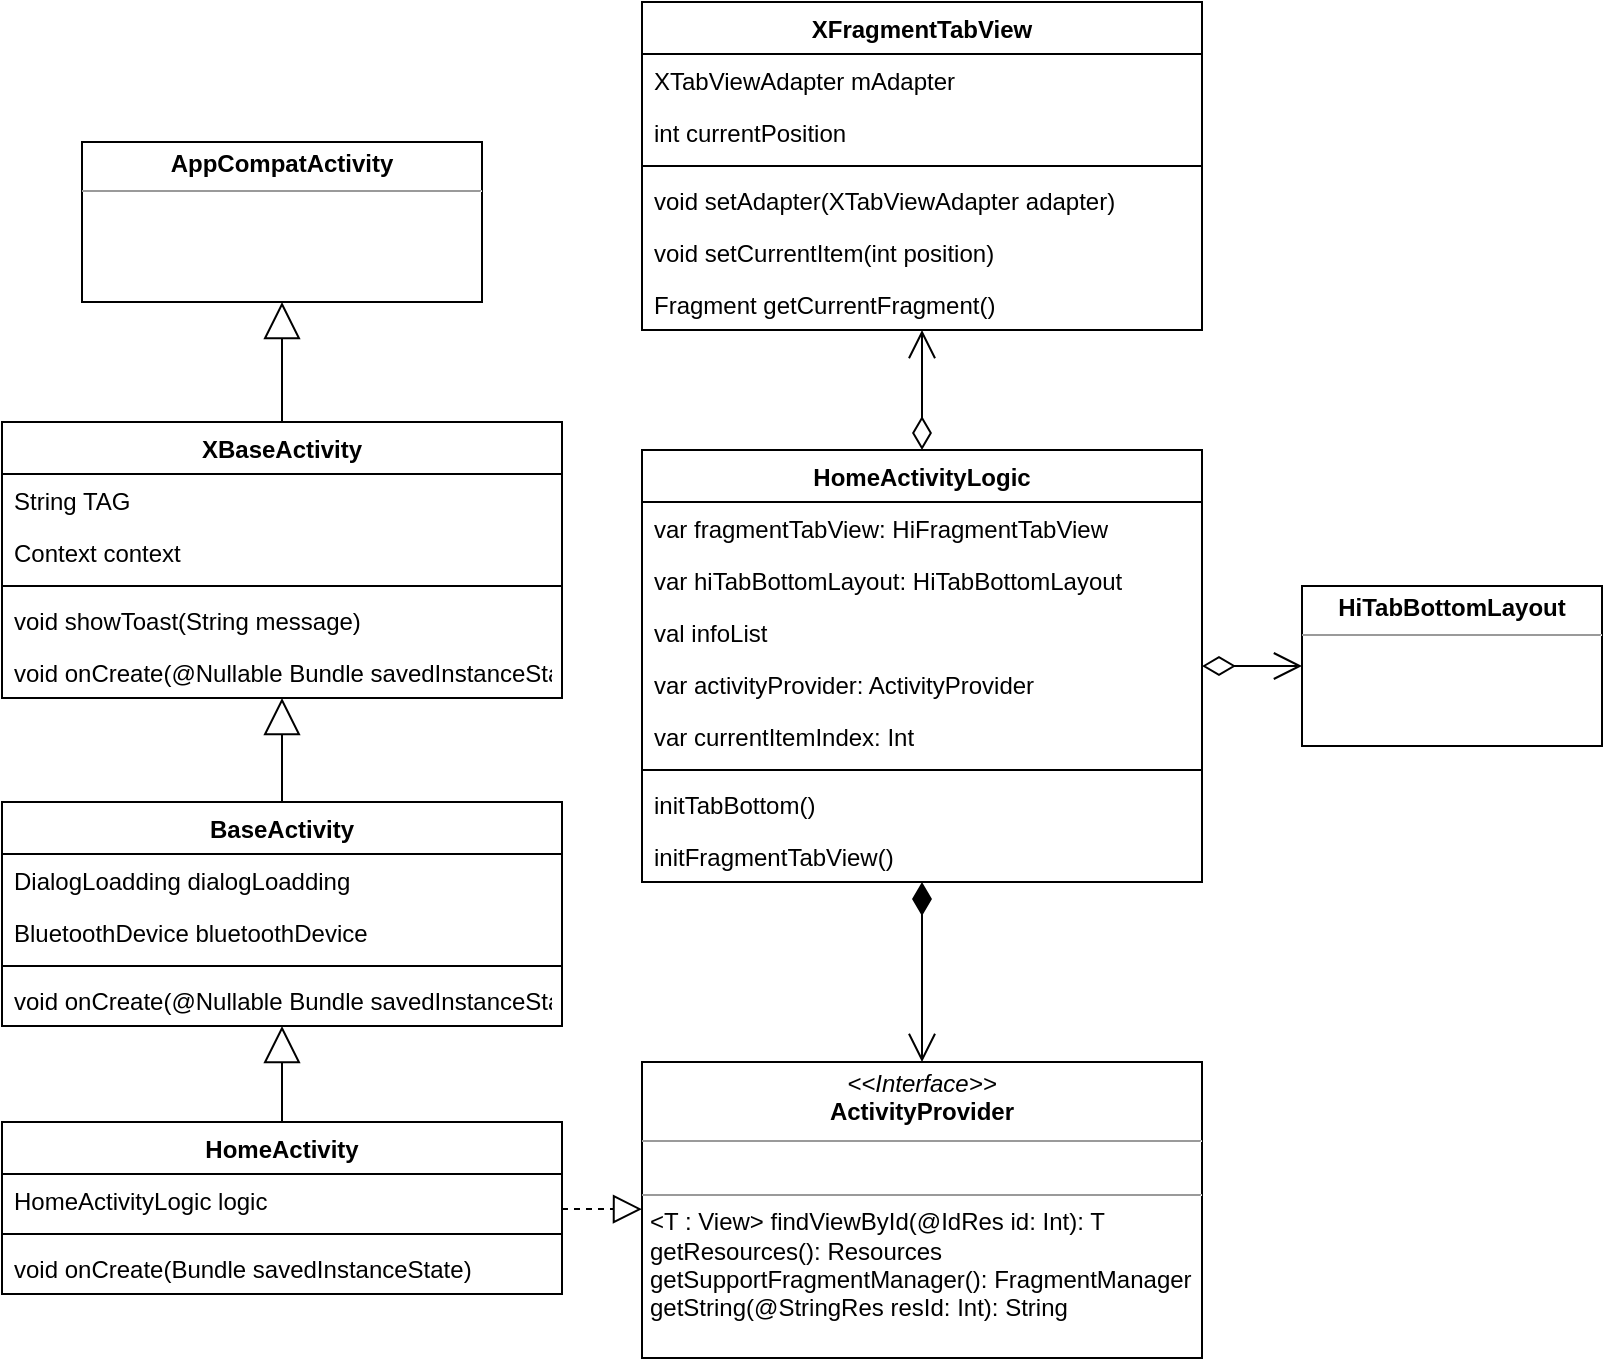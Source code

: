 <mxfile version="13.10.8" type="github">
  <diagram id="C5RBs43oDa-KdzZeNtuy" name="Page-1">
    <mxGraphModel dx="1422" dy="1931" grid="1" gridSize="10" guides="1" tooltips="1" connect="1" arrows="1" fold="1" page="1" pageScale="1" pageWidth="827" pageHeight="1169" math="0" shadow="0">
      <root>
        <mxCell id="WIyWlLk6GJQsqaUBKTNV-0" />
        <mxCell id="WIyWlLk6GJQsqaUBKTNV-1" parent="WIyWlLk6GJQsqaUBKTNV-0" />
        <mxCell id="FUn63jHwvrunj_w2WAkv-0" value="BaseActivity" style="swimlane;fontStyle=1;align=center;verticalAlign=top;childLayout=stackLayout;horizontal=1;startSize=26;horizontalStack=0;resizeParent=1;resizeParentMax=0;resizeLast=0;collapsible=1;marginBottom=0;" vertex="1" parent="WIyWlLk6GJQsqaUBKTNV-1">
          <mxGeometry x="240" y="260" width="280" height="112" as="geometry" />
        </mxCell>
        <mxCell id="FUn63jHwvrunj_w2WAkv-1" value="DialogLoadding dialogLoadding" style="text;strokeColor=none;fillColor=none;align=left;verticalAlign=top;spacingLeft=4;spacingRight=4;overflow=hidden;rotatable=0;points=[[0,0.5],[1,0.5]];portConstraint=eastwest;" vertex="1" parent="FUn63jHwvrunj_w2WAkv-0">
          <mxGeometry y="26" width="280" height="26" as="geometry" />
        </mxCell>
        <mxCell id="FUn63jHwvrunj_w2WAkv-18" value="BluetoothDevice bluetoothDevice" style="text;strokeColor=none;fillColor=none;align=left;verticalAlign=top;spacingLeft=4;spacingRight=4;overflow=hidden;rotatable=0;points=[[0,0.5],[1,0.5]];portConstraint=eastwest;" vertex="1" parent="FUn63jHwvrunj_w2WAkv-0">
          <mxGeometry y="52" width="280" height="26" as="geometry" />
        </mxCell>
        <mxCell id="FUn63jHwvrunj_w2WAkv-2" value="" style="line;strokeWidth=1;fillColor=none;align=left;verticalAlign=middle;spacingTop=-1;spacingLeft=3;spacingRight=3;rotatable=0;labelPosition=right;points=[];portConstraint=eastwest;" vertex="1" parent="FUn63jHwvrunj_w2WAkv-0">
          <mxGeometry y="78" width="280" height="8" as="geometry" />
        </mxCell>
        <mxCell id="FUn63jHwvrunj_w2WAkv-3" value="void onCreate(@Nullable Bundle savedInstanceState)" style="text;strokeColor=none;fillColor=none;align=left;verticalAlign=top;spacingLeft=4;spacingRight=4;overflow=hidden;rotatable=0;points=[[0,0.5],[1,0.5]];portConstraint=eastwest;" vertex="1" parent="FUn63jHwvrunj_w2WAkv-0">
          <mxGeometry y="86" width="280" height="26" as="geometry" />
        </mxCell>
        <mxCell id="FUn63jHwvrunj_w2WAkv-4" value="XBaseActivity" style="swimlane;fontStyle=1;align=center;verticalAlign=top;childLayout=stackLayout;horizontal=1;startSize=26;horizontalStack=0;resizeParent=1;resizeParentMax=0;resizeLast=0;collapsible=1;marginBottom=0;" vertex="1" parent="WIyWlLk6GJQsqaUBKTNV-1">
          <mxGeometry x="240" y="70" width="280" height="138" as="geometry" />
        </mxCell>
        <mxCell id="FUn63jHwvrunj_w2WAkv-5" value="String TAG" style="text;strokeColor=none;fillColor=none;align=left;verticalAlign=top;spacingLeft=4;spacingRight=4;overflow=hidden;rotatable=0;points=[[0,0.5],[1,0.5]];portConstraint=eastwest;" vertex="1" parent="FUn63jHwvrunj_w2WAkv-4">
          <mxGeometry y="26" width="280" height="26" as="geometry" />
        </mxCell>
        <mxCell id="FUn63jHwvrunj_w2WAkv-16" value="Context context" style="text;strokeColor=none;fillColor=none;align=left;verticalAlign=top;spacingLeft=4;spacingRight=4;overflow=hidden;rotatable=0;points=[[0,0.5],[1,0.5]];portConstraint=eastwest;" vertex="1" parent="FUn63jHwvrunj_w2WAkv-4">
          <mxGeometry y="52" width="280" height="26" as="geometry" />
        </mxCell>
        <mxCell id="FUn63jHwvrunj_w2WAkv-6" value="" style="line;strokeWidth=1;fillColor=none;align=left;verticalAlign=middle;spacingTop=-1;spacingLeft=3;spacingRight=3;rotatable=0;labelPosition=right;points=[];portConstraint=eastwest;" vertex="1" parent="FUn63jHwvrunj_w2WAkv-4">
          <mxGeometry y="78" width="280" height="8" as="geometry" />
        </mxCell>
        <mxCell id="FUn63jHwvrunj_w2WAkv-7" value="void showToast(String message)" style="text;strokeColor=none;fillColor=none;align=left;verticalAlign=top;spacingLeft=4;spacingRight=4;overflow=hidden;rotatable=0;points=[[0,0.5],[1,0.5]];portConstraint=eastwest;" vertex="1" parent="FUn63jHwvrunj_w2WAkv-4">
          <mxGeometry y="86" width="280" height="26" as="geometry" />
        </mxCell>
        <mxCell id="FUn63jHwvrunj_w2WAkv-17" value="void onCreate(@Nullable Bundle savedInstanceState)" style="text;strokeColor=none;fillColor=none;align=left;verticalAlign=top;spacingLeft=4;spacingRight=4;overflow=hidden;rotatable=0;points=[[0,0.5],[1,0.5]];portConstraint=eastwest;" vertex="1" parent="FUn63jHwvrunj_w2WAkv-4">
          <mxGeometry y="112" width="280" height="26" as="geometry" />
        </mxCell>
        <mxCell id="FUn63jHwvrunj_w2WAkv-8" value="" style="endArrow=block;endSize=16;endFill=0;html=1;" edge="1" parent="WIyWlLk6GJQsqaUBKTNV-1" source="FUn63jHwvrunj_w2WAkv-0" target="FUn63jHwvrunj_w2WAkv-4">
          <mxGeometry width="160" relative="1" as="geometry">
            <mxPoint x="290" y="460" as="sourcePoint" />
            <mxPoint x="450" y="460" as="targetPoint" />
          </mxGeometry>
        </mxCell>
        <mxCell id="FUn63jHwvrunj_w2WAkv-10" value="" style="endArrow=block;endSize=16;endFill=0;html=1;" edge="1" parent="WIyWlLk6GJQsqaUBKTNV-1" source="FUn63jHwvrunj_w2WAkv-4" target="FUn63jHwvrunj_w2WAkv-15">
          <mxGeometry width="160" relative="1" as="geometry">
            <mxPoint x="60" y="30" as="sourcePoint" />
            <mxPoint x="390" y="-14" as="targetPoint" />
          </mxGeometry>
        </mxCell>
        <mxCell id="FUn63jHwvrunj_w2WAkv-15" value="&lt;p style=&quot;margin: 0px ; margin-top: 4px ; text-align: center&quot;&gt;&lt;span style=&quot;font-weight: 700&quot;&gt;AppCompatActivity&lt;/span&gt;&lt;br&gt;&lt;/p&gt;&lt;hr size=&quot;1&quot;&gt;&lt;div style=&quot;height: 2px&quot;&gt;&lt;/div&gt;" style="verticalAlign=top;align=left;overflow=fill;fontSize=12;fontFamily=Helvetica;html=1;" vertex="1" parent="WIyWlLk6GJQsqaUBKTNV-1">
          <mxGeometry x="280" y="-70" width="200" height="80" as="geometry" />
        </mxCell>
        <mxCell id="FUn63jHwvrunj_w2WAkv-19" value="HomeActivity" style="swimlane;fontStyle=1;align=center;verticalAlign=top;childLayout=stackLayout;horizontal=1;startSize=26;horizontalStack=0;resizeParent=1;resizeParentMax=0;resizeLast=0;collapsible=1;marginBottom=0;" vertex="1" parent="WIyWlLk6GJQsqaUBKTNV-1">
          <mxGeometry x="240" y="420" width="280" height="86" as="geometry" />
        </mxCell>
        <mxCell id="FUn63jHwvrunj_w2WAkv-20" value="HomeActivityLogic logic" style="text;strokeColor=none;fillColor=none;align=left;verticalAlign=top;spacingLeft=4;spacingRight=4;overflow=hidden;rotatable=0;points=[[0,0.5],[1,0.5]];portConstraint=eastwest;" vertex="1" parent="FUn63jHwvrunj_w2WAkv-19">
          <mxGeometry y="26" width="280" height="26" as="geometry" />
        </mxCell>
        <mxCell id="FUn63jHwvrunj_w2WAkv-22" value="" style="line;strokeWidth=1;fillColor=none;align=left;verticalAlign=middle;spacingTop=-1;spacingLeft=3;spacingRight=3;rotatable=0;labelPosition=right;points=[];portConstraint=eastwest;" vertex="1" parent="FUn63jHwvrunj_w2WAkv-19">
          <mxGeometry y="52" width="280" height="8" as="geometry" />
        </mxCell>
        <mxCell id="FUn63jHwvrunj_w2WAkv-23" value="void onCreate(Bundle savedInstanceState)" style="text;strokeColor=none;fillColor=none;align=left;verticalAlign=top;spacingLeft=4;spacingRight=4;overflow=hidden;rotatable=0;points=[[0,0.5],[1,0.5]];portConstraint=eastwest;" vertex="1" parent="FUn63jHwvrunj_w2WAkv-19">
          <mxGeometry y="60" width="280" height="26" as="geometry" />
        </mxCell>
        <mxCell id="FUn63jHwvrunj_w2WAkv-25" value="" style="endArrow=block;endSize=16;endFill=0;html=1;" edge="1" parent="WIyWlLk6GJQsqaUBKTNV-1" source="FUn63jHwvrunj_w2WAkv-19" target="FUn63jHwvrunj_w2WAkv-0">
          <mxGeometry width="160" relative="1" as="geometry">
            <mxPoint x="100" y="440" as="sourcePoint" />
            <mxPoint x="260" y="440" as="targetPoint" />
          </mxGeometry>
        </mxCell>
        <mxCell id="FUn63jHwvrunj_w2WAkv-26" value="&lt;p style=&quot;margin: 0px ; margin-top: 4px ; text-align: center&quot;&gt;&lt;i&gt;&amp;lt;&amp;lt;Interface&amp;gt;&amp;gt;&lt;/i&gt;&lt;br&gt;&lt;b&gt;ActivityProvider&lt;/b&gt;&lt;br&gt;&lt;/p&gt;&lt;hr size=&quot;1&quot;&gt;&lt;p style=&quot;margin: 0px ; margin-left: 4px&quot;&gt;&lt;br&gt;&lt;/p&gt;&lt;hr size=&quot;1&quot;&gt;&lt;p style=&quot;margin: 0px ; margin-left: 4px&quot;&gt;&amp;lt;T : View&amp;gt; findViewById(@IdRes id: Int): T&lt;br&gt;&lt;/p&gt;&lt;p style=&quot;margin: 0px ; margin-left: 4px&quot;&gt;getResources(): Resources&lt;br&gt;&lt;/p&gt;&lt;p style=&quot;margin: 0px ; margin-left: 4px&quot;&gt;getSupportFragmentManager(): FragmentManager&lt;br&gt;&lt;/p&gt;&lt;p style=&quot;margin: 0px ; margin-left: 4px&quot;&gt;getString(@StringRes resId: Int): String&lt;br&gt;&lt;/p&gt;" style="verticalAlign=top;align=left;overflow=fill;fontSize=12;fontFamily=Helvetica;html=1;" vertex="1" parent="WIyWlLk6GJQsqaUBKTNV-1">
          <mxGeometry x="560" y="390" width="280" height="148" as="geometry" />
        </mxCell>
        <mxCell id="FUn63jHwvrunj_w2WAkv-27" value="HomeActivityLogic" style="swimlane;fontStyle=1;align=center;verticalAlign=top;childLayout=stackLayout;horizontal=1;startSize=26;horizontalStack=0;resizeParent=1;resizeParentMax=0;resizeLast=0;collapsible=1;marginBottom=0;" vertex="1" parent="WIyWlLk6GJQsqaUBKTNV-1">
          <mxGeometry x="560" y="84" width="280" height="216" as="geometry" />
        </mxCell>
        <mxCell id="FUn63jHwvrunj_w2WAkv-28" value="var fragmentTabView: HiFragmentTabView" style="text;strokeColor=none;fillColor=none;align=left;verticalAlign=top;spacingLeft=4;spacingRight=4;overflow=hidden;rotatable=0;points=[[0,0.5],[1,0.5]];portConstraint=eastwest;" vertex="1" parent="FUn63jHwvrunj_w2WAkv-27">
          <mxGeometry y="26" width="280" height="26" as="geometry" />
        </mxCell>
        <mxCell id="FUn63jHwvrunj_w2WAkv-31" value="var hiTabBottomLayout: HiTabBottomLayout" style="text;strokeColor=none;fillColor=none;align=left;verticalAlign=top;spacingLeft=4;spacingRight=4;overflow=hidden;rotatable=0;points=[[0,0.5],[1,0.5]];portConstraint=eastwest;" vertex="1" parent="FUn63jHwvrunj_w2WAkv-27">
          <mxGeometry y="52" width="280" height="26" as="geometry" />
        </mxCell>
        <mxCell id="FUn63jHwvrunj_w2WAkv-32" value="val infoList" style="text;strokeColor=none;fillColor=none;align=left;verticalAlign=top;spacingLeft=4;spacingRight=4;overflow=hidden;rotatable=0;points=[[0,0.5],[1,0.5]];portConstraint=eastwest;" vertex="1" parent="FUn63jHwvrunj_w2WAkv-27">
          <mxGeometry y="78" width="280" height="26" as="geometry" />
        </mxCell>
        <mxCell id="FUn63jHwvrunj_w2WAkv-33" value="var activityProvider: ActivityProvider" style="text;strokeColor=none;fillColor=none;align=left;verticalAlign=top;spacingLeft=4;spacingRight=4;overflow=hidden;rotatable=0;points=[[0,0.5],[1,0.5]];portConstraint=eastwest;" vertex="1" parent="FUn63jHwvrunj_w2WAkv-27">
          <mxGeometry y="104" width="280" height="26" as="geometry" />
        </mxCell>
        <mxCell id="FUn63jHwvrunj_w2WAkv-34" value="var currentItemIndex: Int" style="text;strokeColor=none;fillColor=none;align=left;verticalAlign=top;spacingLeft=4;spacingRight=4;overflow=hidden;rotatable=0;points=[[0,0.5],[1,0.5]];portConstraint=eastwest;" vertex="1" parent="FUn63jHwvrunj_w2WAkv-27">
          <mxGeometry y="130" width="280" height="26" as="geometry" />
        </mxCell>
        <mxCell id="FUn63jHwvrunj_w2WAkv-29" value="" style="line;strokeWidth=1;fillColor=none;align=left;verticalAlign=middle;spacingTop=-1;spacingLeft=3;spacingRight=3;rotatable=0;labelPosition=right;points=[];portConstraint=eastwest;" vertex="1" parent="FUn63jHwvrunj_w2WAkv-27">
          <mxGeometry y="156" width="280" height="8" as="geometry" />
        </mxCell>
        <mxCell id="FUn63jHwvrunj_w2WAkv-30" value="initTabBottom()" style="text;strokeColor=none;fillColor=none;align=left;verticalAlign=top;spacingLeft=4;spacingRight=4;overflow=hidden;rotatable=0;points=[[0,0.5],[1,0.5]];portConstraint=eastwest;" vertex="1" parent="FUn63jHwvrunj_w2WAkv-27">
          <mxGeometry y="164" width="280" height="26" as="geometry" />
        </mxCell>
        <mxCell id="FUn63jHwvrunj_w2WAkv-35" value="initFragmentTabView()" style="text;strokeColor=none;fillColor=none;align=left;verticalAlign=top;spacingLeft=4;spacingRight=4;overflow=hidden;rotatable=0;points=[[0,0.5],[1,0.5]];portConstraint=eastwest;" vertex="1" parent="FUn63jHwvrunj_w2WAkv-27">
          <mxGeometry y="190" width="280" height="26" as="geometry" />
        </mxCell>
        <mxCell id="FUn63jHwvrunj_w2WAkv-37" value="" style="endArrow=block;dashed=1;endFill=0;endSize=12;html=1;" edge="1" parent="WIyWlLk6GJQsqaUBKTNV-1" source="FUn63jHwvrunj_w2WAkv-19" target="FUn63jHwvrunj_w2WAkv-26">
          <mxGeometry width="160" relative="1" as="geometry">
            <mxPoint x="430" y="630" as="sourcePoint" />
            <mxPoint x="590" y="630" as="targetPoint" />
          </mxGeometry>
        </mxCell>
        <mxCell id="FUn63jHwvrunj_w2WAkv-38" value="" style="endArrow=open;html=1;endSize=12;startArrow=diamondThin;startSize=14;startFill=1;edgeStyle=orthogonalEdgeStyle;align=left;verticalAlign=bottom;" edge="1" parent="WIyWlLk6GJQsqaUBKTNV-1" source="FUn63jHwvrunj_w2WAkv-27" target="FUn63jHwvrunj_w2WAkv-26">
          <mxGeometry x="-1" y="3" relative="1" as="geometry">
            <mxPoint x="960" y="344" as="sourcePoint" />
            <mxPoint x="1120" y="344" as="targetPoint" />
            <Array as="points" />
          </mxGeometry>
        </mxCell>
        <mxCell id="FUn63jHwvrunj_w2WAkv-39" value="XFragmentTabView" style="swimlane;fontStyle=1;align=center;verticalAlign=top;childLayout=stackLayout;horizontal=1;startSize=26;horizontalStack=0;resizeParent=1;resizeParentMax=0;resizeLast=0;collapsible=1;marginBottom=0;" vertex="1" parent="WIyWlLk6GJQsqaUBKTNV-1">
          <mxGeometry x="560" y="-140" width="280" height="164" as="geometry" />
        </mxCell>
        <mxCell id="FUn63jHwvrunj_w2WAkv-40" value="XTabViewAdapter mAdapter" style="text;strokeColor=none;fillColor=none;align=left;verticalAlign=top;spacingLeft=4;spacingRight=4;overflow=hidden;rotatable=0;points=[[0,0.5],[1,0.5]];portConstraint=eastwest;" vertex="1" parent="FUn63jHwvrunj_w2WAkv-39">
          <mxGeometry y="26" width="280" height="26" as="geometry" />
        </mxCell>
        <mxCell id="FUn63jHwvrunj_w2WAkv-41" value="int currentPosition" style="text;strokeColor=none;fillColor=none;align=left;verticalAlign=top;spacingLeft=4;spacingRight=4;overflow=hidden;rotatable=0;points=[[0,0.5],[1,0.5]];portConstraint=eastwest;" vertex="1" parent="FUn63jHwvrunj_w2WAkv-39">
          <mxGeometry y="52" width="280" height="26" as="geometry" />
        </mxCell>
        <mxCell id="FUn63jHwvrunj_w2WAkv-42" value="" style="line;strokeWidth=1;fillColor=none;align=left;verticalAlign=middle;spacingTop=-1;spacingLeft=3;spacingRight=3;rotatable=0;labelPosition=right;points=[];portConstraint=eastwest;" vertex="1" parent="FUn63jHwvrunj_w2WAkv-39">
          <mxGeometry y="78" width="280" height="8" as="geometry" />
        </mxCell>
        <mxCell id="FUn63jHwvrunj_w2WAkv-43" value="void setAdapter(XTabViewAdapter adapter)" style="text;strokeColor=none;fillColor=none;align=left;verticalAlign=top;spacingLeft=4;spacingRight=4;overflow=hidden;rotatable=0;points=[[0,0.5],[1,0.5]];portConstraint=eastwest;" vertex="1" parent="FUn63jHwvrunj_w2WAkv-39">
          <mxGeometry y="86" width="280" height="26" as="geometry" />
        </mxCell>
        <mxCell id="FUn63jHwvrunj_w2WAkv-44" value="void setCurrentItem(int position)" style="text;strokeColor=none;fillColor=none;align=left;verticalAlign=top;spacingLeft=4;spacingRight=4;overflow=hidden;rotatable=0;points=[[0,0.5],[1,0.5]];portConstraint=eastwest;" vertex="1" parent="FUn63jHwvrunj_w2WAkv-39">
          <mxGeometry y="112" width="280" height="26" as="geometry" />
        </mxCell>
        <mxCell id="FUn63jHwvrunj_w2WAkv-45" value="Fragment getCurrentFragment()" style="text;strokeColor=none;fillColor=none;align=left;verticalAlign=top;spacingLeft=4;spacingRight=4;overflow=hidden;rotatable=0;points=[[0,0.5],[1,0.5]];portConstraint=eastwest;" vertex="1" parent="FUn63jHwvrunj_w2WAkv-39">
          <mxGeometry y="138" width="280" height="26" as="geometry" />
        </mxCell>
        <mxCell id="FUn63jHwvrunj_w2WAkv-46" value="" style="endArrow=open;html=1;endSize=12;startArrow=diamondThin;startSize=14;startFill=0;edgeStyle=orthogonalEdgeStyle;align=left;verticalAlign=bottom;" edge="1" parent="WIyWlLk6GJQsqaUBKTNV-1" source="FUn63jHwvrunj_w2WAkv-27" target="FUn63jHwvrunj_w2WAkv-39">
          <mxGeometry x="-1" y="3" relative="1" as="geometry">
            <mxPoint x="940" y="94" as="sourcePoint" />
            <mxPoint x="1100" y="94" as="targetPoint" />
          </mxGeometry>
        </mxCell>
        <mxCell id="FUn63jHwvrunj_w2WAkv-56" value="&lt;p style=&quot;margin: 0px ; margin-top: 4px ; text-align: center&quot;&gt;&lt;span style=&quot;font-weight: 700&quot;&gt;HiTabBottomLayout&lt;/span&gt;&lt;br&gt;&lt;/p&gt;&lt;hr size=&quot;1&quot;&gt;&lt;div style=&quot;height: 2px&quot;&gt;&lt;/div&gt;" style="verticalAlign=top;align=left;overflow=fill;fontSize=12;fontFamily=Helvetica;html=1;" vertex="1" parent="WIyWlLk6GJQsqaUBKTNV-1">
          <mxGeometry x="890" y="152" width="150" height="80" as="geometry" />
        </mxCell>
        <mxCell id="FUn63jHwvrunj_w2WAkv-57" value="" style="endArrow=open;html=1;endSize=12;startArrow=diamondThin;startSize=14;startFill=0;edgeStyle=orthogonalEdgeStyle;align=left;verticalAlign=bottom;" edge="1" parent="WIyWlLk6GJQsqaUBKTNV-1" source="FUn63jHwvrunj_w2WAkv-27" target="FUn63jHwvrunj_w2WAkv-56">
          <mxGeometry x="-1" y="3" relative="1" as="geometry">
            <mxPoint x="1040" y="250" as="sourcePoint" />
            <mxPoint x="1200" y="250" as="targetPoint" />
          </mxGeometry>
        </mxCell>
      </root>
    </mxGraphModel>
  </diagram>
</mxfile>
